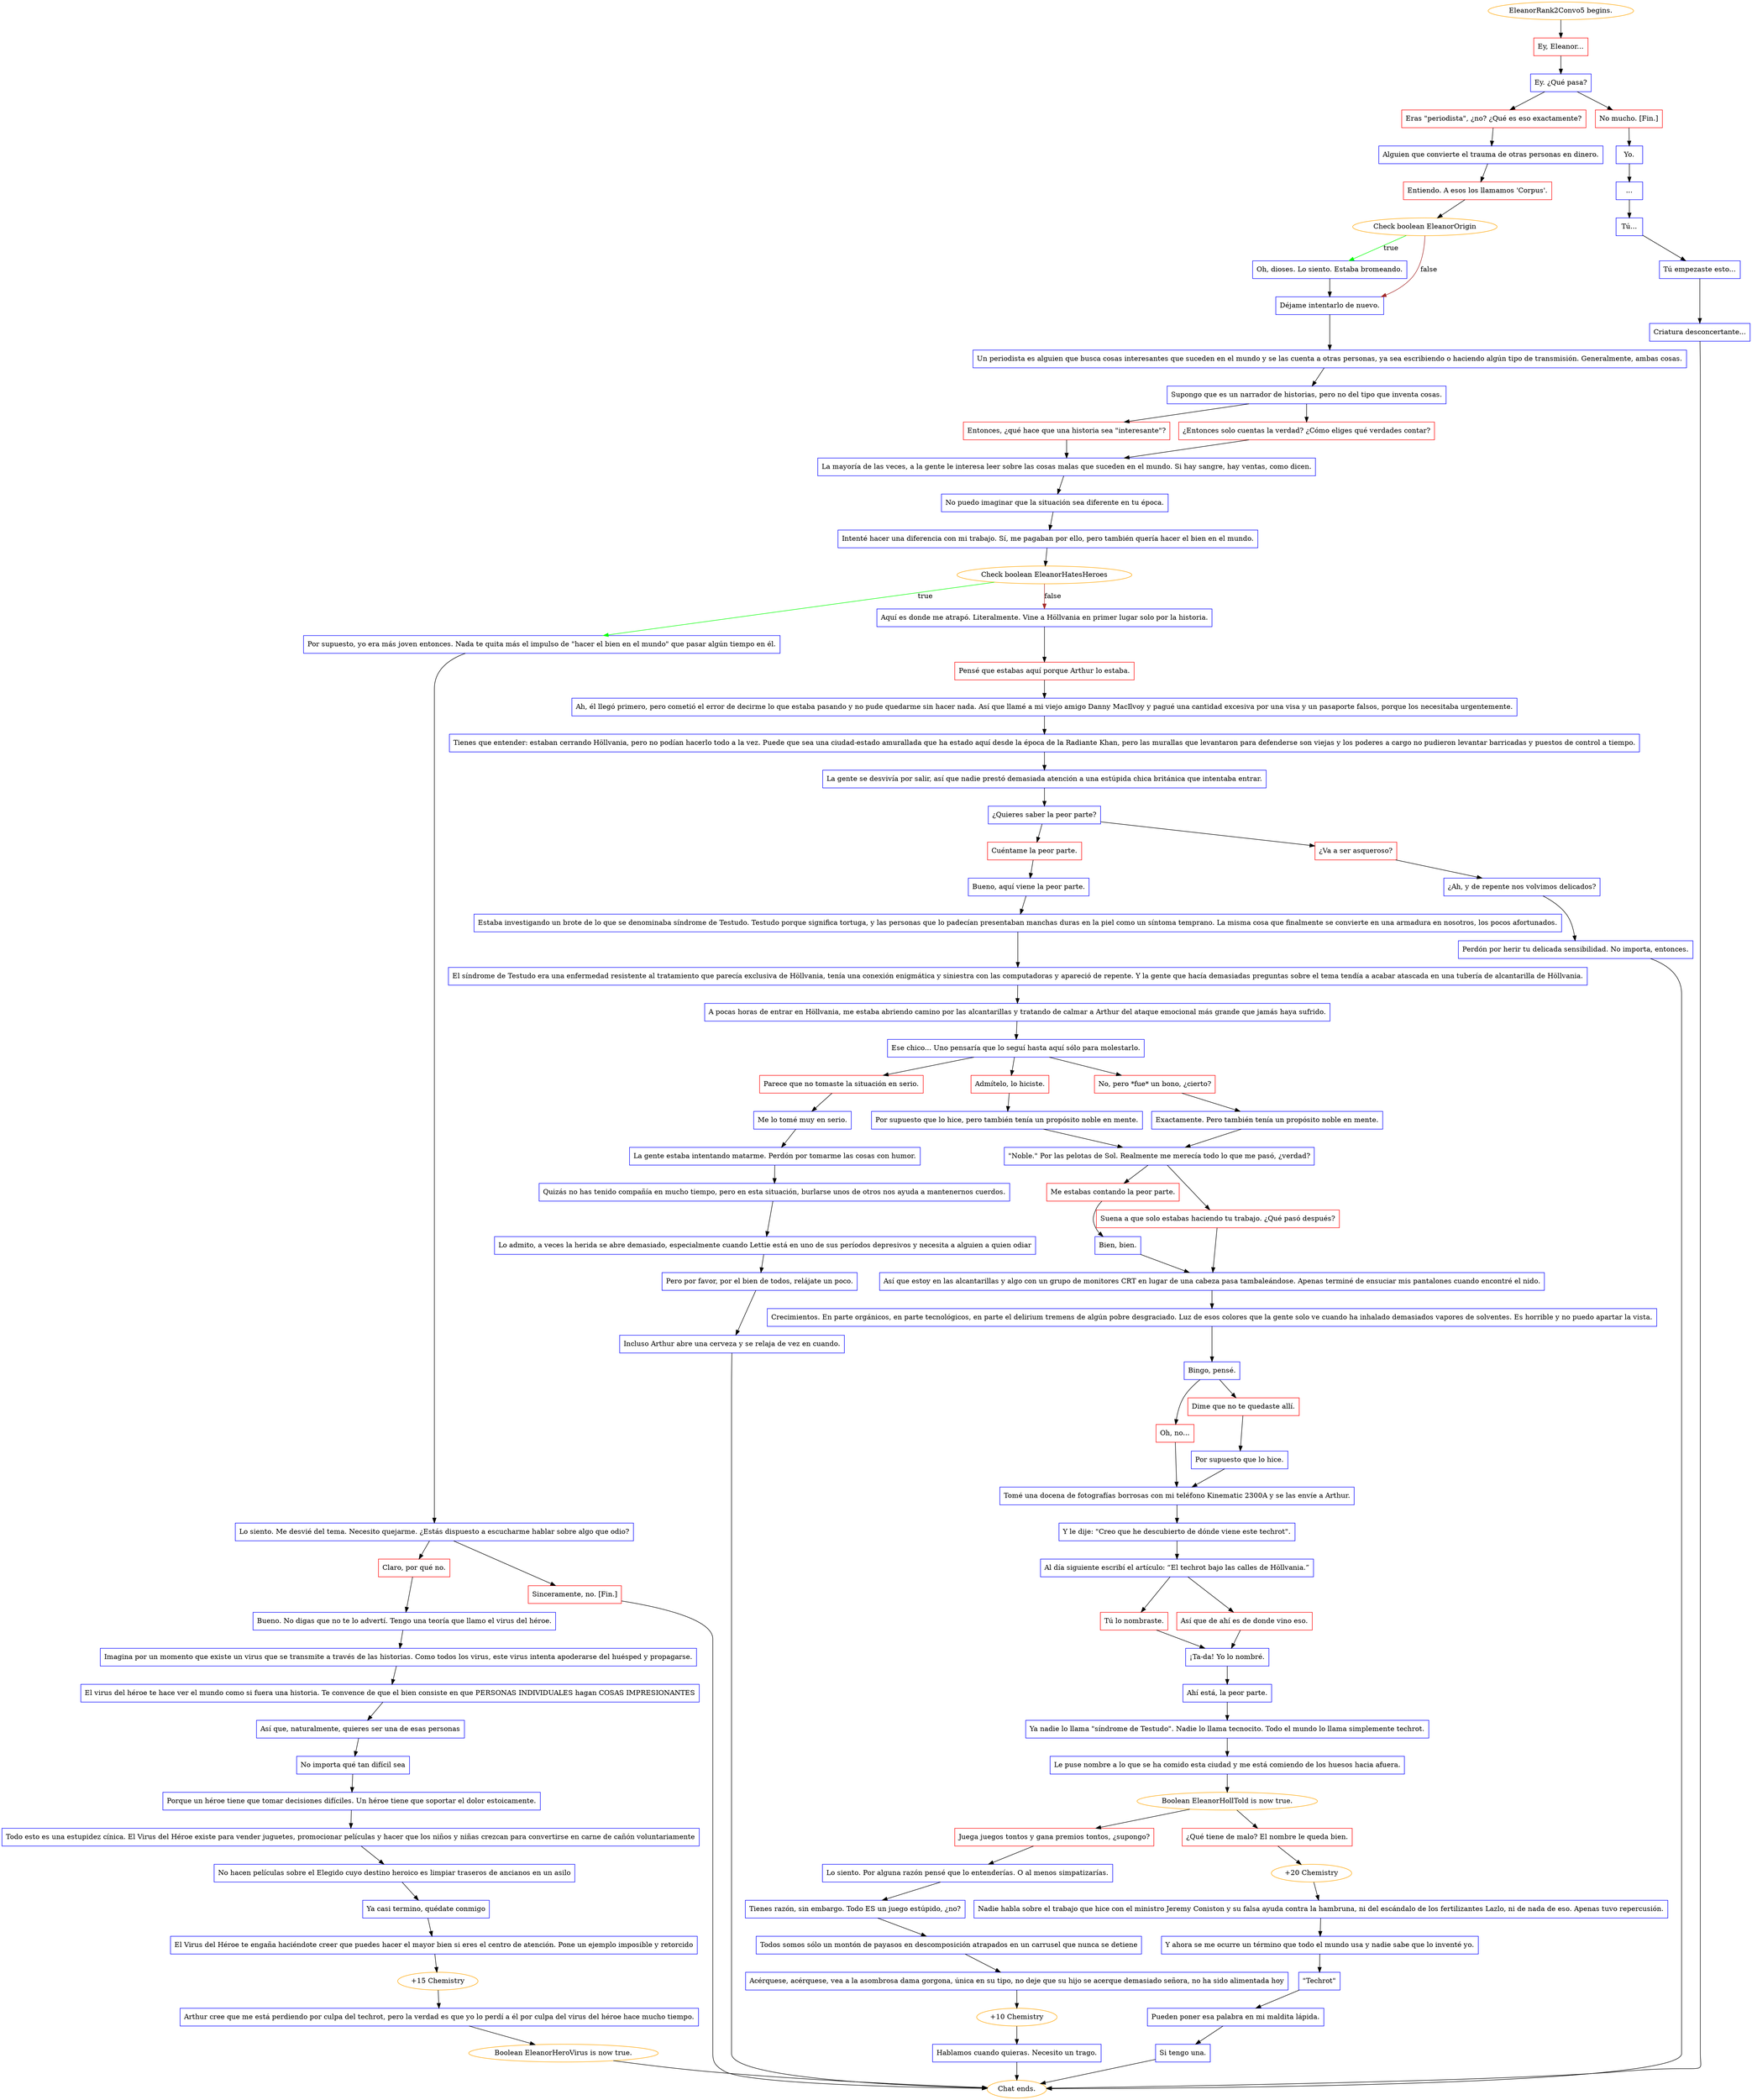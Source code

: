 digraph {
	"EleanorRank2Convo5 begins." [color=orange];
		"EleanorRank2Convo5 begins." -> j937169409;
	j937169409 [label="Ey, Eleanor...",shape=box,color=red];
		j937169409 -> j545277670;
	j545277670 [label="Ey. ¿Qué pasa?",shape=box,color=blue];
		j545277670 -> j3385229601;
		j545277670 -> j1325126916;
	j3385229601 [label="Eras \"periodista\", ¿no? ¿Qué es eso exactamente?",shape=box,color=red];
		j3385229601 -> j3201981001;
	j1325126916 [label="No mucho. [Fin.]",shape=box,color=red];
		j1325126916 -> j2525033574;
	j3201981001 [label="Alguien que convierte el trauma de otras personas en dinero.",shape=box,color=blue];
		j3201981001 -> j548678498;
	j2525033574 [label="Yo.",shape=box,color=blue];
		j2525033574 -> j141473839;
	j548678498 [label="Entiendo. A esos los llamamos 'Corpus'.",shape=box,color=red];
		j548678498 -> j1993293856;
	j141473839 [label="...",shape=box,color=blue];
		j141473839 -> j1718558118;
	j1993293856 [label="Check boolean EleanorOrigin",color=orange];
		j1993293856 -> j1465102891 [label=true,color=green];
		j1993293856 -> j583935592 [label=false,color=brown];
	j1718558118 [label="Tú...",shape=box,color=blue];
		j1718558118 -> j3621716933;
	j1465102891 [label="Oh, dioses. Lo siento. Estaba bromeando.",shape=box,color=blue];
		j1465102891 -> j583935592;
	j583935592 [label="Déjame intentarlo de nuevo.",shape=box,color=blue];
		j583935592 -> j4134057753;
	j3621716933 [label="Tú empezaste esto...",shape=box,color=blue];
		j3621716933 -> j3501062555;
	j4134057753 [label="Un periodista es alguien que busca cosas interesantes que suceden en el mundo y se las cuenta a otras personas, ya sea escribiendo o haciendo algún tipo de transmisión. Generalmente, ambas cosas.",shape=box,color=blue];
		j4134057753 -> j239718403;
	j3501062555 [label="Criatura desconcertante...",shape=box,color=blue];
		j3501062555 -> "Chat ends.";
	j239718403 [label="Supongo que es un narrador de historias, pero no del tipo que inventa cosas.",shape=box,color=blue];
		j239718403 -> j15967502;
		j239718403 -> j1061850651;
	"Chat ends." [color=orange];
	j15967502 [label="Entonces, ¿qué hace que una historia sea \"interesante\"?",shape=box,color=red];
		j15967502 -> j2832585006;
	j1061850651 [label="¿Entonces solo cuentas la verdad? ¿Cómo eliges qué verdades contar?",shape=box,color=red];
		j1061850651 -> j2832585006;
	j2832585006 [label="La mayoría de las veces, a la gente le interesa leer sobre las cosas malas que suceden en el mundo. Si hay sangre, hay ventas, como dicen.",shape=box,color=blue];
		j2832585006 -> j3823583260;
	j3823583260 [label="No puedo imaginar que la situación sea diferente en tu época.",shape=box,color=blue];
		j3823583260 -> j2162619673;
	j2162619673 [label="Intenté hacer una diferencia con mi trabajo. Sí, me pagaban por ello, pero también quería hacer el bien en el mundo.",shape=box,color=blue];
		j2162619673 -> j1145418019;
	j1145418019 [label="Check boolean EleanorHatesHeroes",color=orange];
		j1145418019 -> j1019250796 [label=true,color=green];
		j1145418019 -> j3839351514 [label=false,color=brown];
	j1019250796 [label="Por supuesto, yo era más joven entonces. Nada te quita más el impulso de \"hacer el bien en el mundo\" que pasar algún tiempo en él.",shape=box,color=blue];
		j1019250796 -> j441495590;
	j3839351514 [label="Aquí es donde me atrapó. Literalmente. Vine a Höllvania en primer lugar solo por la historia.",shape=box,color=blue];
		j3839351514 -> j86385535;
	j441495590 [label="Lo siento. Me desvié del tema. Necesito quejarme. ¿Estás dispuesto a escucharme hablar sobre algo que odio?",shape=box,color=blue];
		j441495590 -> j541820840;
		j441495590 -> j4261705584;
	j86385535 [label="Pensé que estabas aquí porque Arthur lo estaba.",shape=box,color=red];
		j86385535 -> j912021111;
	j541820840 [label="Claro, por qué no.",shape=box,color=red];
		j541820840 -> j1300810679;
	j4261705584 [label="Sinceramente, no. [Fin.]",shape=box,color=red];
		j4261705584 -> "Chat ends.";
	j912021111 [label="Ah, él llegó primero, pero cometió el error de decirme lo que estaba pasando y no pude quedarme sin hacer nada. Así que llamé a mi viejo amigo Danny MacIlvoy y pagué una cantidad excesiva por una visa y un pasaporte falsos, porque los necesitaba urgentemente.",shape=box,color=blue];
		j912021111 -> j3785424297;
	j1300810679 [label="Bueno. No digas que no te lo advertí. Tengo una teoría que llamo el virus del héroe.",shape=box,color=blue];
		j1300810679 -> j1204068985;
	j3785424297 [label="Tienes que entender: estaban cerrando Höllvania, pero no podían hacerlo todo a la vez. Puede que sea una ciudad-estado amurallada que ha estado aquí desde la época de la Radiante Khan, pero las murallas que levantaron para defenderse son viejas y los poderes a cargo no pudieron levantar barricadas y puestos de control a tiempo.",shape=box,color=blue];
		j3785424297 -> j3947373400;
	j1204068985 [label="Imagina por un momento que existe un virus que se transmite a través de las historias. Como todos los virus, este virus intenta apoderarse del huésped y propagarse.",shape=box,color=blue];
		j1204068985 -> j2618446308;
	j3947373400 [label="La gente se desvivía por salir, así que nadie prestó demasiada atención a una estúpida chica británica que intentaba entrar.",shape=box,color=blue];
		j3947373400 -> j4265478631;
	j2618446308 [label="El virus del héroe te hace ver el mundo como si fuera una historia. Te convence de que el bien consiste en que PERSONAS INDIVIDUALES hagan COSAS IMPRESIONANTES",shape=box,color=blue];
		j2618446308 -> j1473653740;
	j4265478631 [label="¿Quieres saber la peor parte?",shape=box,color=blue];
		j4265478631 -> j3545173232;
		j4265478631 -> j3634850890;
	j1473653740 [label="Así que, naturalmente, quieres ser una de esas personas",shape=box,color=blue];
		j1473653740 -> j1167140598;
	j3545173232 [label="Cuéntame la peor parte.",shape=box,color=red];
		j3545173232 -> j901352437;
	j3634850890 [label="¿Va a ser asqueroso?",shape=box,color=red];
		j3634850890 -> j4056659080;
	j1167140598 [label="No importa qué tan difícil sea",shape=box,color=blue];
		j1167140598 -> j1770084220;
	j901352437 [label="Bueno, aquí viene la peor parte.",shape=box,color=blue];
		j901352437 -> j43527334;
	j4056659080 [label="¿Ah, y de repente nos volvimos delicados?",shape=box,color=blue];
		j4056659080 -> j3460637542;
	j1770084220 [label="Porque un héroe tiene que tomar decisiones difíciles. Un héroe tiene que soportar el dolor estoicamente.",shape=box,color=blue];
		j1770084220 -> j3305168034;
	j43527334 [label="Estaba investigando un brote de lo que se denominaba síndrome de Testudo. Testudo porque significa tortuga, y las personas que lo padecían presentaban manchas duras en la piel como un síntoma temprano. La misma cosa que finalmente se convierte en una armadura en nosotros, los pocos afortunados.",shape=box,color=blue];
		j43527334 -> j652246662;
	j3460637542 [label="Perdón por herir tu delicada sensibilidad. No importa, entonces.",shape=box,color=blue];
		j3460637542 -> "Chat ends.";
	j3305168034 [label="Todo esto es una estupidez cínica. El Virus del Héroe existe para vender juguetes, promocionar películas y hacer que los niños y niñas crezcan para convertirse en carne de cañón voluntariamente",shape=box,color=blue];
		j3305168034 -> j3351714427;
	j652246662 [label="El síndrome de Testudo era una enfermedad resistente al tratamiento que parecía exclusiva de Höllvania, tenía una conexión enigmática y siniestra con las computadoras y apareció de repente. Y la gente que hacía demasiadas preguntas sobre el tema tendía a acabar atascada en una tubería de alcantarilla de Höllvania.",shape=box,color=blue];
		j652246662 -> j1834762847;
	j3351714427 [label="No hacen películas sobre el Elegido cuyo destino heroico es limpiar traseros de ancianos en un asilo",shape=box,color=blue];
		j3351714427 -> j3642586650;
	j1834762847 [label="A pocas horas de entrar en Höllvania, me estaba abriendo camino por las alcantarillas y tratando de calmar a Arthur del ataque emocional más grande que jamás haya sufrido.",shape=box,color=blue];
		j1834762847 -> j3772772083;
	j3642586650 [label="Ya casi termino, quédate conmigo",shape=box,color=blue];
		j3642586650 -> j3656314296;
	j3772772083 [label="Ese chico... Uno pensaría que lo seguí hasta aquí sólo para molestarlo.",shape=box,color=blue];
		j3772772083 -> j1472948416;
		j3772772083 -> j209920567;
		j3772772083 -> j895540507;
	j3656314296 [label="El Virus del Héroe te engaña haciéndote creer que puedes hacer el mayor bien si eres el centro de atención. Pone un ejemplo imposible y retorcido",shape=box,color=blue];
		j3656314296 -> j1953250222;
	j1472948416 [label="Parece que no tomaste la situación en serio.",shape=box,color=red];
		j1472948416 -> j2090281447;
	j209920567 [label="Admítelo, lo hiciste.",shape=box,color=red];
		j209920567 -> j1475695231;
	j895540507 [label="No, pero *fue* un bono, ¿cierto?",shape=box,color=red];
		j895540507 -> j991435547;
	j1953250222 [label="+15 Chemistry",color=orange];
		j1953250222 -> j3105421577;
	j2090281447 [label="Me lo tomé muy en serio.",shape=box,color=blue];
		j2090281447 -> j412827815;
	j1475695231 [label="Por supuesto que lo hice, pero también tenía un propósito noble en mente.",shape=box,color=blue];
		j1475695231 -> j2219843421;
	j991435547 [label="Exactamente. Pero también tenía un propósito noble en mente.",shape=box,color=blue];
		j991435547 -> j2219843421;
	j3105421577 [label="Arthur cree que me está perdiendo por culpa del techrot, pero la verdad es que yo lo perdí a él por culpa del virus del héroe hace mucho tiempo.",shape=box,color=blue];
		j3105421577 -> j4281451608;
	j412827815 [label="La gente estaba intentando matarme. Perdón por tomarme las cosas con humor.",shape=box,color=blue];
		j412827815 -> j2622962322;
	j2219843421 [label="\"Noble.\" Por las pelotas de Sol. Realmente me merecía todo lo que me pasó, ¿verdad?",shape=box,color=blue];
		j2219843421 -> j536082382;
		j2219843421 -> j2438096543;
	j4281451608 [label="Boolean EleanorHeroVirus is now true.",color=orange];
		j4281451608 -> "Chat ends.";
	j2622962322 [label="Quizás no has tenido compañía en mucho tiempo, pero en esta situación, burlarse unos de otros nos ayuda a mantenernos cuerdos.",shape=box,color=blue];
		j2622962322 -> j1393180427;
	j536082382 [label="Me estabas contando la peor parte.",shape=box,color=red];
		j536082382 -> j3754517144;
	j2438096543 [label="Suena a que solo estabas haciendo tu trabajo. ¿Qué pasó después?",shape=box,color=red];
		j2438096543 -> j3119678883;
	j1393180427 [label="Lo admito, a veces la herida se abre demasiado, especialmente cuando Lettie está en uno de sus períodos depresivos y necesita a alguien a quien odiar",shape=box,color=blue];
		j1393180427 -> j2907164187;
	j3754517144 [label="Bien, bien.",shape=box,color=blue];
		j3754517144 -> j3119678883;
	j3119678883 [label="Así que estoy en las alcantarillas y algo con un grupo de monitores CRT en lugar de una cabeza pasa tambaleándose. Apenas terminé de ensuciar mis pantalones cuando encontré el nido.",shape=box,color=blue];
		j3119678883 -> j776038265;
	j2907164187 [label="Pero por favor, por el bien de todos, relájate un poco.",shape=box,color=blue];
		j2907164187 -> j1109158241;
	j776038265 [label="Crecimientos. En parte orgánicos, en parte tecnológicos, en parte el delirium tremens de algún pobre desgraciado. Luz de esos colores que la gente solo ve cuando ha inhalado demasiados vapores de solventes. Es horrible y no puedo apartar la vista.",shape=box,color=blue];
		j776038265 -> j196981130;
	j1109158241 [label="Incluso Arthur abre una cerveza y se relaja de vez en cuando.",shape=box,color=blue];
		j1109158241 -> "Chat ends.";
	j196981130 [label="Bingo, pensé.",shape=box,color=blue];
		j196981130 -> j1626961730;
		j196981130 -> j4225540974;
	j1626961730 [label="Oh, no...",shape=box,color=red];
		j1626961730 -> j3717628062;
	j4225540974 [label="Dime que no te quedaste allí.",shape=box,color=red];
		j4225540974 -> j3943473274;
	j3717628062 [label="Tomé una docena de fotografías borrosas con mi teléfono Kinematic 2300A y se las envíe a Arthur.",shape=box,color=blue];
		j3717628062 -> j1763081303;
	j3943473274 [label="Por supuesto que lo hice.",shape=box,color=blue];
		j3943473274 -> j3717628062;
	j1763081303 [label="Y le dije: \"Creo que he descubierto de dónde viene este techrot\".",shape=box,color=blue];
		j1763081303 -> j3475048176;
	j3475048176 [label="Al día siguiente escribí el artículo: “El techrot bajo las calles de Höllvania.”",shape=box,color=blue];
		j3475048176 -> j2386153507;
		j3475048176 -> j2894279964;
	j2386153507 [label="Tú lo nombraste.",shape=box,color=red];
		j2386153507 -> j2153076050;
	j2894279964 [label="Así que de ahí es de donde vino eso.",shape=box,color=red];
		j2894279964 -> j2153076050;
	j2153076050 [label="¡Ta-da! Yo lo nombré.",shape=box,color=blue];
		j2153076050 -> j2593270882;
	j2593270882 [label="Ahí está, la peor parte.",shape=box,color=blue];
		j2593270882 -> j3109160382;
	j3109160382 [label="Ya nadie lo llama \"síndrome de Testudo\". Nadie lo llama tecnocito. Todo el mundo lo llama simplemente techrot.",shape=box,color=blue];
		j3109160382 -> j2663342219;
	j2663342219 [label="Le puse nombre a lo que se ha comido esta ciudad y me está comiendo de los huesos hacia afuera.",shape=box,color=blue];
		j2663342219 -> j1209291938;
	j1209291938 [label="Boolean EleanorHollTold is now true.",color=orange];
		j1209291938 -> j3976762554;
		j1209291938 -> j1488586112;
	j3976762554 [label="Juega juegos tontos y gana premios tontos, ¿supongo?",shape=box,color=red];
		j3976762554 -> j3996913418;
	j1488586112 [label="¿Qué tiene de malo? El nombre le queda bien.",shape=box,color=red];
		j1488586112 -> j3141402046;
	j3996913418 [label="Lo siento. Por alguna razón pensé que lo entenderías. O al menos simpatizarías.",shape=box,color=blue];
		j3996913418 -> j1548266373;
	j3141402046 [label="+20 Chemistry",color=orange];
		j3141402046 -> j815007397;
	j1548266373 [label="Tienes razón, sin embargo. Todo ES un juego estúpido, ¿no?",shape=box,color=blue];
		j1548266373 -> j22482318;
	j815007397 [label="Nadie habla sobre el trabajo que hice con el ministro Jeremy Coniston y su falsa ayuda contra la hambruna, ni del escándalo de los fertilizantes Lazlo, ni de nada de eso. Apenas tuvo repercusión.",shape=box,color=blue];
		j815007397 -> j2589933460;
	j22482318 [label="Todos somos sólo un montón de payasos en descomposición atrapados en un carrusel que nunca se detiene",shape=box,color=blue];
		j22482318 -> j1240613564;
	j2589933460 [label="Y ahora se me ocurre un término que todo el mundo usa y nadie sabe que lo inventé yo.",shape=box,color=blue];
		j2589933460 -> j4090402725;
	j1240613564 [label="Acérquese, acérquese, vea a la asombrosa dama gorgona, única en su tipo, no deje que su hijo se acerque demasiado señora, no ha sido alimentada hoy",shape=box,color=blue];
		j1240613564 -> j2329880303;
	j4090402725 [label="\"Techrot\"",shape=box,color=blue];
		j4090402725 -> j4135691364;
	j2329880303 [label="+10 Chemistry",color=orange];
		j2329880303 -> j2394676153;
	j4135691364 [label="Pueden poner esa palabra en mi maldita lápida.",shape=box,color=blue];
		j4135691364 -> j3864093399;
	j2394676153 [label="Hablamos cuando quieras. Necesito un trago.",shape=box,color=blue];
		j2394676153 -> "Chat ends.";
	j3864093399 [label="Si tengo una.",shape=box,color=blue];
		j3864093399 -> "Chat ends.";
}
